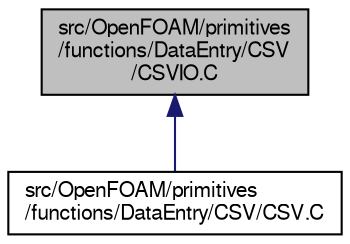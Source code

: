 digraph "src/OpenFOAM/primitives/functions/DataEntry/CSV/CSVIO.C"
{
  bgcolor="transparent";
  edge [fontname="FreeSans",fontsize="10",labelfontname="FreeSans",labelfontsize="10"];
  node [fontname="FreeSans",fontsize="10",shape=record];
  Node113 [label="src/OpenFOAM/primitives\l/functions/DataEntry/CSV\l/CSVIO.C",height=0.2,width=0.4,color="black", fillcolor="grey75", style="filled", fontcolor="black"];
  Node113 -> Node114 [dir="back",color="midnightblue",fontsize="10",style="solid",fontname="FreeSans"];
  Node114 [label="src/OpenFOAM/primitives\l/functions/DataEntry/CSV/CSV.C",height=0.2,width=0.4,color="black",URL="$a12230.html"];
}
